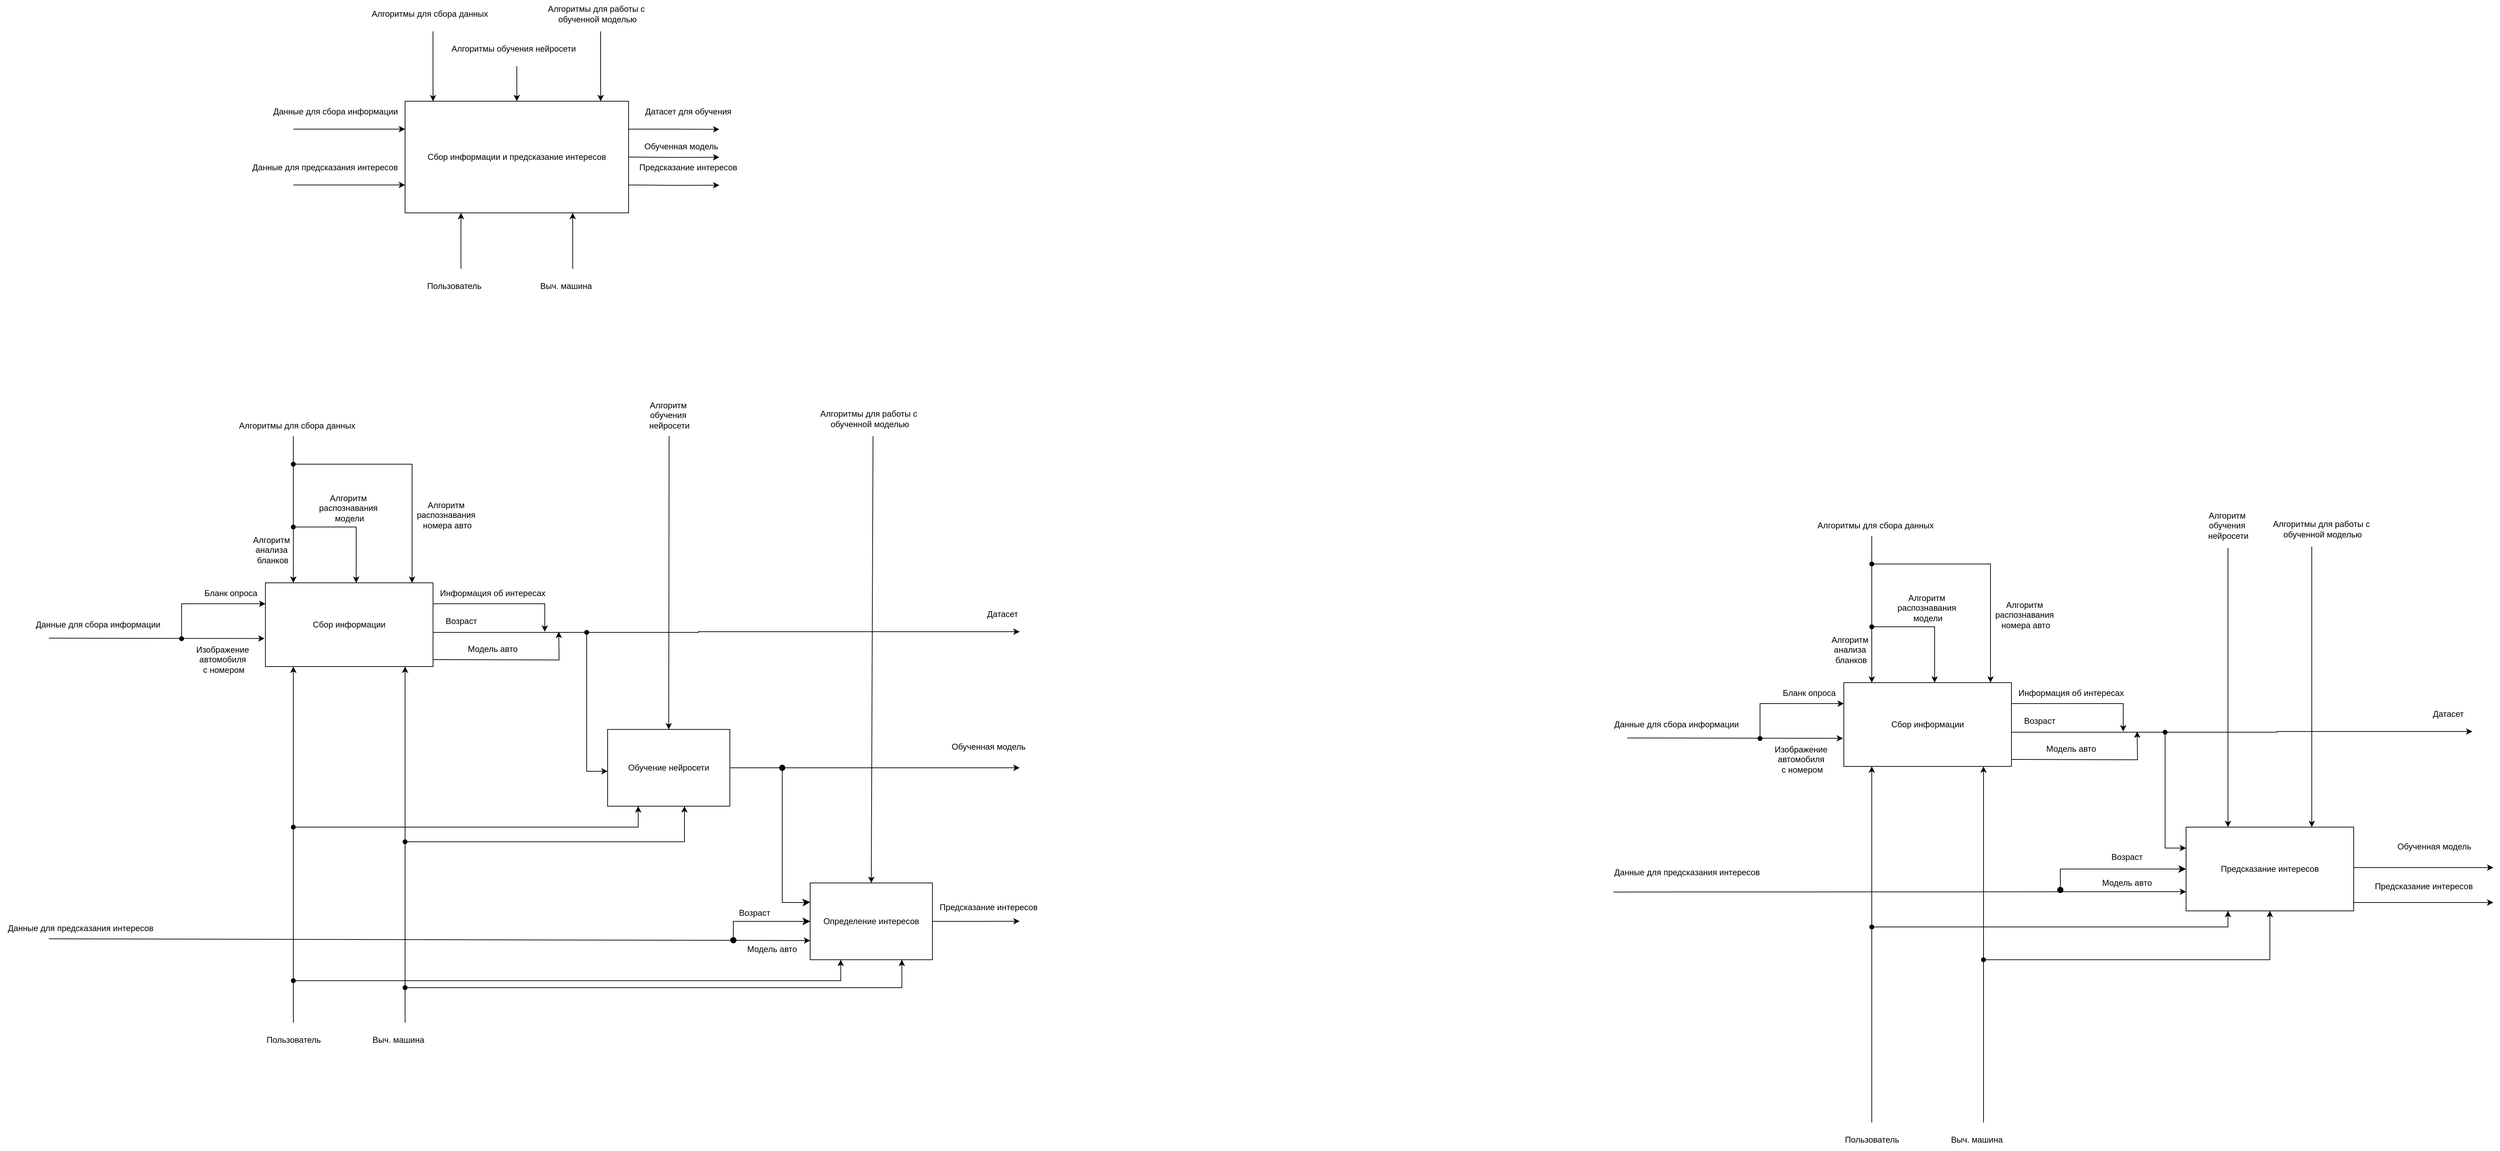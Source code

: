 <mxfile version="24.4.0" type="device">
  <diagram name="Страница — 1" id="x5KATh8yIhhtS0rBUDlr">
    <mxGraphModel dx="2230" dy="2077" grid="1" gridSize="10" guides="1" tooltips="1" connect="1" arrows="1" fold="1" page="1" pageScale="1" pageWidth="827" pageHeight="1169" math="0" shadow="0">
      <root>
        <mxCell id="0" />
        <mxCell id="1" parent="0" />
        <mxCell id="aHSWDcn9ubqMj4E0IClA-13" style="edgeStyle=orthogonalEdgeStyle;rounded=0;orthogonalLoop=1;jettySize=auto;html=1;exitX=1;exitY=0.25;exitDx=0;exitDy=0;" edge="1" parent="1" source="aHSWDcn9ubqMj4E0IClA-1">
          <mxGeometry relative="1" as="geometry">
            <mxPoint x="730" y="360.333" as="targetPoint" />
          </mxGeometry>
        </mxCell>
        <mxCell id="aHSWDcn9ubqMj4E0IClA-1" value="Сбор информации и предсказание интересов" style="rounded=0;whiteSpace=wrap;html=1;" vertex="1" parent="1">
          <mxGeometry x="280" y="320" width="320" height="160" as="geometry" />
        </mxCell>
        <mxCell id="aHSWDcn9ubqMj4E0IClA-2" value="" style="endArrow=classic;html=1;rounded=0;entryX=0;entryY=0.25;entryDx=0;entryDy=0;" edge="1" parent="1" target="aHSWDcn9ubqMj4E0IClA-1">
          <mxGeometry width="50" height="50" relative="1" as="geometry">
            <mxPoint x="120" y="360" as="sourcePoint" />
            <mxPoint x="170" y="310" as="targetPoint" />
          </mxGeometry>
        </mxCell>
        <mxCell id="aHSWDcn9ubqMj4E0IClA-4" value="Данные для сбора информации" style="text;html=1;align=center;verticalAlign=middle;resizable=0;points=[];autosize=1;strokeColor=none;fillColor=none;" vertex="1" parent="1">
          <mxGeometry x="80" y="320" width="200" height="30" as="geometry" />
        </mxCell>
        <mxCell id="aHSWDcn9ubqMj4E0IClA-5" value="" style="endArrow=classic;html=1;rounded=0;entryX=0;entryY=0.25;entryDx=0;entryDy=0;" edge="1" parent="1">
          <mxGeometry width="50" height="50" relative="1" as="geometry">
            <mxPoint x="120" y="440" as="sourcePoint" />
            <mxPoint x="280" y="440" as="targetPoint" />
          </mxGeometry>
        </mxCell>
        <mxCell id="aHSWDcn9ubqMj4E0IClA-6" value="Данные для предсказания интересов" style="text;html=1;align=center;verticalAlign=middle;resizable=0;points=[];autosize=1;strokeColor=none;fillColor=none;" vertex="1" parent="1">
          <mxGeometry x="50" y="400" width="230" height="30" as="geometry" />
        </mxCell>
        <mxCell id="aHSWDcn9ubqMj4E0IClA-7" value="" style="endArrow=classic;html=1;rounded=0;entryX=0.125;entryY=0.001;entryDx=0;entryDy=0;entryPerimeter=0;" edge="1" parent="1" target="aHSWDcn9ubqMj4E0IClA-1">
          <mxGeometry width="50" height="50" relative="1" as="geometry">
            <mxPoint x="320" y="220" as="sourcePoint" />
            <mxPoint x="340" y="70" as="targetPoint" />
          </mxGeometry>
        </mxCell>
        <mxCell id="aHSWDcn9ubqMj4E0IClA-8" value="Алгоритмы для сбора данных" style="text;html=1;align=center;verticalAlign=middle;resizable=0;points=[];autosize=1;strokeColor=none;fillColor=none;" vertex="1" parent="1">
          <mxGeometry x="220" y="180" width="190" height="30" as="geometry" />
        </mxCell>
        <mxCell id="aHSWDcn9ubqMj4E0IClA-9" value="" style="endArrow=classic;html=1;rounded=0;entryX=0.125;entryY=0.001;entryDx=0;entryDy=0;entryPerimeter=0;" edge="1" parent="1">
          <mxGeometry width="50" height="50" relative="1" as="geometry">
            <mxPoint x="440" y="270" as="sourcePoint" />
            <mxPoint x="440" y="320" as="targetPoint" />
          </mxGeometry>
        </mxCell>
        <mxCell id="aHSWDcn9ubqMj4E0IClA-10" value="Алгоритмы обучения нейросети" style="text;html=1;align=center;verticalAlign=middle;resizable=0;points=[];autosize=1;strokeColor=none;fillColor=none;" vertex="1" parent="1">
          <mxGeometry x="335" y="230" width="200" height="30" as="geometry" />
        </mxCell>
        <mxCell id="aHSWDcn9ubqMj4E0IClA-11" value="" style="endArrow=classic;html=1;rounded=0;entryX=0.125;entryY=0.001;entryDx=0;entryDy=0;entryPerimeter=0;" edge="1" parent="1">
          <mxGeometry width="50" height="50" relative="1" as="geometry">
            <mxPoint x="560" y="220" as="sourcePoint" />
            <mxPoint x="560" y="320" as="targetPoint" />
          </mxGeometry>
        </mxCell>
        <mxCell id="aHSWDcn9ubqMj4E0IClA-12" value="Алгоритмы для работы с&amp;nbsp;&lt;div&gt;обученной моделью&lt;/div&gt;" style="text;html=1;align=center;verticalAlign=middle;resizable=0;points=[];autosize=1;strokeColor=none;fillColor=none;" vertex="1" parent="1">
          <mxGeometry x="470" y="175" width="170" height="40" as="geometry" />
        </mxCell>
        <mxCell id="aHSWDcn9ubqMj4E0IClA-14" value="Датасет для обучения" style="text;html=1;align=center;verticalAlign=middle;resizable=0;points=[];autosize=1;strokeColor=none;fillColor=none;" vertex="1" parent="1">
          <mxGeometry x="610" y="320" width="150" height="30" as="geometry" />
        </mxCell>
        <mxCell id="aHSWDcn9ubqMj4E0IClA-15" style="edgeStyle=orthogonalEdgeStyle;rounded=0;orthogonalLoop=1;jettySize=auto;html=1;exitX=1;exitY=0.25;exitDx=0;exitDy=0;" edge="1" parent="1">
          <mxGeometry relative="1" as="geometry">
            <mxPoint x="730" y="440.333" as="targetPoint" />
            <mxPoint x="600" y="440" as="sourcePoint" />
          </mxGeometry>
        </mxCell>
        <mxCell id="aHSWDcn9ubqMj4E0IClA-16" value="Предсказание интересов" style="text;html=1;align=center;verticalAlign=middle;resizable=0;points=[];autosize=1;strokeColor=none;fillColor=none;" vertex="1" parent="1">
          <mxGeometry x="605" y="400" width="160" height="30" as="geometry" />
        </mxCell>
        <mxCell id="aHSWDcn9ubqMj4E0IClA-17" value="" style="endArrow=classic;html=1;rounded=0;entryX=0.25;entryY=1;entryDx=0;entryDy=0;" edge="1" parent="1" target="aHSWDcn9ubqMj4E0IClA-1">
          <mxGeometry width="50" height="50" relative="1" as="geometry">
            <mxPoint x="360" y="560" as="sourcePoint" />
            <mxPoint x="340" y="520" as="targetPoint" />
          </mxGeometry>
        </mxCell>
        <mxCell id="aHSWDcn9ubqMj4E0IClA-18" value="Пользователь" style="text;html=1;align=center;verticalAlign=middle;resizable=0;points=[];autosize=1;strokeColor=none;fillColor=none;" vertex="1" parent="1">
          <mxGeometry x="300" y="570" width="100" height="30" as="geometry" />
        </mxCell>
        <mxCell id="aHSWDcn9ubqMj4E0IClA-19" value="" style="endArrow=classic;html=1;rounded=0;entryX=0.25;entryY=1;entryDx=0;entryDy=0;" edge="1" parent="1">
          <mxGeometry width="50" height="50" relative="1" as="geometry">
            <mxPoint x="520" y="560" as="sourcePoint" />
            <mxPoint x="520" y="480" as="targetPoint" />
          </mxGeometry>
        </mxCell>
        <mxCell id="aHSWDcn9ubqMj4E0IClA-20" value="Выч. машина" style="text;html=1;align=center;verticalAlign=middle;resizable=0;points=[];autosize=1;strokeColor=none;fillColor=none;" vertex="1" parent="1">
          <mxGeometry x="460" y="570" width="100" height="30" as="geometry" />
        </mxCell>
        <mxCell id="aHSWDcn9ubqMj4E0IClA-34" style="edgeStyle=orthogonalEdgeStyle;rounded=0;orthogonalLoop=1;jettySize=auto;html=1;exitX=1;exitY=0.25;exitDx=0;exitDy=0;" edge="1" parent="1" source="aHSWDcn9ubqMj4E0IClA-21">
          <mxGeometry relative="1" as="geometry">
            <mxPoint x="480" y="1080" as="targetPoint" />
            <Array as="points">
              <mxPoint x="480" y="1040" />
            </Array>
          </mxGeometry>
        </mxCell>
        <mxCell id="aHSWDcn9ubqMj4E0IClA-21" value="Сбор информации" style="rounded=0;whiteSpace=wrap;html=1;" vertex="1" parent="1">
          <mxGeometry x="80" y="1010" width="240" height="120" as="geometry" />
        </mxCell>
        <mxCell id="aHSWDcn9ubqMj4E0IClA-22" value="" style="endArrow=classic;html=1;rounded=0;entryX=-0.005;entryY=0.665;entryDx=0;entryDy=0;entryPerimeter=0;" edge="1" parent="1" target="aHSWDcn9ubqMj4E0IClA-21">
          <mxGeometry width="50" height="50" relative="1" as="geometry">
            <mxPoint x="-230" y="1089.29" as="sourcePoint" />
            <mxPoint x="-70" y="1089.29" as="targetPoint" />
          </mxGeometry>
        </mxCell>
        <mxCell id="aHSWDcn9ubqMj4E0IClA-23" value="Данные для сбора информации" style="text;html=1;align=center;verticalAlign=middle;resizable=0;points=[];autosize=1;strokeColor=none;fillColor=none;" vertex="1" parent="1">
          <mxGeometry x="-260" y="1055" width="200" height="30" as="geometry" />
        </mxCell>
        <mxCell id="aHSWDcn9ubqMj4E0IClA-24" value="" style="endArrow=classic;html=1;rounded=0;startArrow=oval;startFill=1;edgeStyle=orthogonalEdgeStyle;entryX=0;entryY=0.25;entryDx=0;entryDy=0;" edge="1" parent="1" target="aHSWDcn9ubqMj4E0IClA-21">
          <mxGeometry width="50" height="50" relative="1" as="geometry">
            <mxPoint x="-40" y="1090" as="sourcePoint" />
            <mxPoint x="10" y="990" as="targetPoint" />
            <Array as="points">
              <mxPoint x="-40" y="1040" />
            </Array>
          </mxGeometry>
        </mxCell>
        <mxCell id="aHSWDcn9ubqMj4E0IClA-25" value="Бланк опроса" style="text;html=1;align=center;verticalAlign=middle;resizable=0;points=[];autosize=1;strokeColor=none;fillColor=none;" vertex="1" parent="1">
          <mxGeometry x="-20" y="1010" width="100" height="30" as="geometry" />
        </mxCell>
        <mxCell id="aHSWDcn9ubqMj4E0IClA-26" value="Изображение&amp;nbsp;&lt;div&gt;автомобиля&amp;nbsp;&lt;div&gt;с номером&lt;/div&gt;&lt;/div&gt;" style="text;html=1;align=center;verticalAlign=middle;resizable=0;points=[];autosize=1;strokeColor=none;fillColor=none;" vertex="1" parent="1">
          <mxGeometry x="-30" y="1090" width="100" height="60" as="geometry" />
        </mxCell>
        <mxCell id="aHSWDcn9ubqMj4E0IClA-27" value="" style="endArrow=classic;html=1;rounded=0;entryX=0.125;entryY=0.001;entryDx=0;entryDy=0;entryPerimeter=0;" edge="1" parent="1">
          <mxGeometry width="50" height="50" relative="1" as="geometry">
            <mxPoint x="120" y="800" as="sourcePoint" />
            <mxPoint x="120" y="1010" as="targetPoint" />
          </mxGeometry>
        </mxCell>
        <mxCell id="aHSWDcn9ubqMj4E0IClA-28" value="Алгоритмы для сбора данных" style="text;html=1;align=center;verticalAlign=middle;resizable=0;points=[];autosize=1;strokeColor=none;fillColor=none;" vertex="1" parent="1">
          <mxGeometry x="30" y="770" width="190" height="30" as="geometry" />
        </mxCell>
        <mxCell id="aHSWDcn9ubqMj4E0IClA-29" value="" style="endArrow=classic;html=1;rounded=0;startArrow=oval;startFill=1;edgeStyle=orthogonalEdgeStyle;" edge="1" parent="1">
          <mxGeometry width="50" height="50" relative="1" as="geometry">
            <mxPoint x="120" y="930" as="sourcePoint" />
            <mxPoint x="210" y="1010" as="targetPoint" />
            <Array as="points">
              <mxPoint x="210" y="930" />
              <mxPoint x="210" y="1010" />
            </Array>
          </mxGeometry>
        </mxCell>
        <mxCell id="aHSWDcn9ubqMj4E0IClA-30" value="" style="endArrow=classic;html=1;rounded=0;startArrow=oval;startFill=1;edgeStyle=orthogonalEdgeStyle;" edge="1" parent="1">
          <mxGeometry width="50" height="50" relative="1" as="geometry">
            <mxPoint x="120" y="840" as="sourcePoint" />
            <mxPoint x="290" y="1010" as="targetPoint" />
            <Array as="points">
              <mxPoint x="290" y="840" />
            </Array>
          </mxGeometry>
        </mxCell>
        <mxCell id="aHSWDcn9ubqMj4E0IClA-31" value="Алгоритм&amp;nbsp;&lt;div&gt;анализа&amp;nbsp;&lt;/div&gt;&lt;div&gt;бланков&lt;/div&gt;" style="text;html=1;align=center;verticalAlign=middle;resizable=0;points=[];autosize=1;strokeColor=none;fillColor=none;" vertex="1" parent="1">
          <mxGeometry x="50" y="933" width="80" height="60" as="geometry" />
        </mxCell>
        <mxCell id="aHSWDcn9ubqMj4E0IClA-32" value="Алгоритм&amp;nbsp;&lt;div&gt;распознавания&amp;nbsp;&lt;/div&gt;&lt;div&gt;модели&lt;/div&gt;" style="text;html=1;align=center;verticalAlign=middle;resizable=0;points=[];autosize=1;strokeColor=none;fillColor=none;" vertex="1" parent="1">
          <mxGeometry x="145" y="873" width="110" height="60" as="geometry" />
        </mxCell>
        <mxCell id="aHSWDcn9ubqMj4E0IClA-33" value="Алгоритм&amp;nbsp;&lt;div&gt;распознавания&amp;nbsp;&lt;/div&gt;&lt;div&gt;номера авто&lt;/div&gt;" style="text;html=1;align=center;verticalAlign=middle;resizable=0;points=[];autosize=1;strokeColor=none;fillColor=none;" vertex="1" parent="1">
          <mxGeometry x="285" y="883" width="110" height="60" as="geometry" />
        </mxCell>
        <mxCell id="aHSWDcn9ubqMj4E0IClA-35" value="Информация об интересах" style="text;html=1;align=center;verticalAlign=middle;resizable=0;points=[];autosize=1;strokeColor=none;fillColor=none;" vertex="1" parent="1">
          <mxGeometry x="320" y="1010" width="170" height="30" as="geometry" />
        </mxCell>
        <mxCell id="aHSWDcn9ubqMj4E0IClA-37" style="edgeStyle=orthogonalEdgeStyle;rounded=0;orthogonalLoop=1;jettySize=auto;html=1;exitX=1;exitY=0.25;exitDx=0;exitDy=0;" edge="1" parent="1">
          <mxGeometry relative="1" as="geometry">
            <mxPoint x="570" y="1280" as="targetPoint" />
            <mxPoint x="320" y="1080" as="sourcePoint" />
            <Array as="points">
              <mxPoint x="320" y="1081" />
              <mxPoint x="540" y="1081" />
              <mxPoint x="540" y="1280" />
            </Array>
          </mxGeometry>
        </mxCell>
        <mxCell id="aHSWDcn9ubqMj4E0IClA-38" value="Возраст" style="text;html=1;align=center;verticalAlign=middle;resizable=0;points=[];autosize=1;strokeColor=none;fillColor=none;" vertex="1" parent="1">
          <mxGeometry x="325" y="1050" width="70" height="30" as="geometry" />
        </mxCell>
        <mxCell id="aHSWDcn9ubqMj4E0IClA-39" style="edgeStyle=orthogonalEdgeStyle;rounded=0;orthogonalLoop=1;jettySize=auto;html=1;exitX=1;exitY=0.25;exitDx=0;exitDy=0;" edge="1" parent="1">
          <mxGeometry relative="1" as="geometry">
            <mxPoint x="500" y="1080" as="targetPoint" />
            <mxPoint x="320" y="1120" as="sourcePoint" />
          </mxGeometry>
        </mxCell>
        <mxCell id="aHSWDcn9ubqMj4E0IClA-40" value="Модель авто" style="text;html=1;align=center;verticalAlign=middle;resizable=0;points=[];autosize=1;strokeColor=none;fillColor=none;" vertex="1" parent="1">
          <mxGeometry x="360" y="1090" width="90" height="30" as="geometry" />
        </mxCell>
        <mxCell id="aHSWDcn9ubqMj4E0IClA-41" value="Датасет" style="text;html=1;align=center;verticalAlign=middle;resizable=0;points=[];autosize=1;strokeColor=none;fillColor=none;" vertex="1" parent="1">
          <mxGeometry x="1100" y="1040" width="70" height="30" as="geometry" />
        </mxCell>
        <mxCell id="aHSWDcn9ubqMj4E0IClA-42" value="" style="endArrow=classic;html=1;rounded=0;entryX=0.25;entryY=1;entryDx=0;entryDy=0;" edge="1" parent="1">
          <mxGeometry width="50" height="50" relative="1" as="geometry">
            <mxPoint x="120" y="1640" as="sourcePoint" />
            <mxPoint x="120" y="1130" as="targetPoint" />
          </mxGeometry>
        </mxCell>
        <mxCell id="aHSWDcn9ubqMj4E0IClA-43" value="Пользователь" style="text;html=1;align=center;verticalAlign=middle;resizable=0;points=[];autosize=1;strokeColor=none;fillColor=none;" vertex="1" parent="1">
          <mxGeometry x="70" y="1650" width="100" height="30" as="geometry" />
        </mxCell>
        <mxCell id="aHSWDcn9ubqMj4E0IClA-44" value="" style="endArrow=classic;html=1;rounded=0;entryX=0.25;entryY=1;entryDx=0;entryDy=0;" edge="1" parent="1">
          <mxGeometry width="50" height="50" relative="1" as="geometry">
            <mxPoint x="280" y="1640" as="sourcePoint" />
            <mxPoint x="280" y="1130" as="targetPoint" />
          </mxGeometry>
        </mxCell>
        <mxCell id="aHSWDcn9ubqMj4E0IClA-45" value="Выч. машина" style="text;html=1;align=center;verticalAlign=middle;resizable=0;points=[];autosize=1;strokeColor=none;fillColor=none;" vertex="1" parent="1">
          <mxGeometry x="220" y="1650" width="100" height="30" as="geometry" />
        </mxCell>
        <mxCell id="aHSWDcn9ubqMj4E0IClA-55" style="edgeStyle=orthogonalEdgeStyle;rounded=0;orthogonalLoop=1;jettySize=auto;html=1;exitX=1;exitY=0.5;exitDx=0;exitDy=0;" edge="1" parent="1" source="aHSWDcn9ubqMj4E0IClA-46">
          <mxGeometry relative="1" as="geometry">
            <mxPoint x="1160" y="1275" as="targetPoint" />
          </mxGeometry>
        </mxCell>
        <mxCell id="aHSWDcn9ubqMj4E0IClA-46" value="Обучение нейросети" style="rounded=0;whiteSpace=wrap;html=1;" vertex="1" parent="1">
          <mxGeometry x="570" y="1220" width="175" height="110" as="geometry" />
        </mxCell>
        <mxCell id="aHSWDcn9ubqMj4E0IClA-47" style="edgeStyle=orthogonalEdgeStyle;rounded=0;orthogonalLoop=1;jettySize=auto;html=1;exitX=1;exitY=0.25;exitDx=0;exitDy=0;startArrow=oval;startFill=1;" edge="1" parent="1">
          <mxGeometry relative="1" as="geometry">
            <mxPoint x="1160" y="1080" as="targetPoint" />
            <mxPoint x="540" y="1081" as="sourcePoint" />
            <Array as="points">
              <mxPoint x="700" y="1081" />
              <mxPoint x="1134" y="1080" />
            </Array>
          </mxGeometry>
        </mxCell>
        <mxCell id="aHSWDcn9ubqMj4E0IClA-48" value="" style="edgeStyle=none;orthogonalLoop=1;jettySize=auto;html=1;rounded=0;entryX=0.5;entryY=0;entryDx=0;entryDy=0;" edge="1" parent="1" target="aHSWDcn9ubqMj4E0IClA-46">
          <mxGeometry width="100" relative="1" as="geometry">
            <mxPoint x="658" y="800" as="sourcePoint" />
            <mxPoint x="690" y="950" as="targetPoint" />
            <Array as="points" />
          </mxGeometry>
        </mxCell>
        <mxCell id="aHSWDcn9ubqMj4E0IClA-49" value="Алгоритм&amp;nbsp;&lt;div&gt;обучения&amp;nbsp;&lt;/div&gt;&lt;div&gt;нейросети&lt;/div&gt;" style="text;html=1;align=center;verticalAlign=middle;resizable=0;points=[];autosize=1;strokeColor=none;fillColor=none;" vertex="1" parent="1">
          <mxGeometry x="617.5" y="740" width="80" height="60" as="geometry" />
        </mxCell>
        <mxCell id="aHSWDcn9ubqMj4E0IClA-50" style="edgeStyle=orthogonalEdgeStyle;rounded=0;orthogonalLoop=1;jettySize=auto;html=1;exitX=1;exitY=0.25;exitDx=0;exitDy=0;" edge="1" parent="1">
          <mxGeometry relative="1" as="geometry">
            <mxPoint x="730" y="400.333" as="targetPoint" />
            <mxPoint x="600" y="400" as="sourcePoint" />
          </mxGeometry>
        </mxCell>
        <mxCell id="aHSWDcn9ubqMj4E0IClA-51" value="Обученная модель" style="text;html=1;align=center;verticalAlign=middle;resizable=0;points=[];autosize=1;strokeColor=none;fillColor=none;" vertex="1" parent="1">
          <mxGeometry x="610" y="370" width="130" height="30" as="geometry" />
        </mxCell>
        <mxCell id="aHSWDcn9ubqMj4E0IClA-53" style="edgeStyle=orthogonalEdgeStyle;rounded=0;orthogonalLoop=1;jettySize=auto;html=1;startArrow=oval;startFill=1;entryX=0.25;entryY=1;entryDx=0;entryDy=0;" edge="1" parent="1" target="aHSWDcn9ubqMj4E0IClA-46">
          <mxGeometry relative="1" as="geometry">
            <mxPoint x="730" y="1360" as="targetPoint" />
            <mxPoint x="120" y="1360" as="sourcePoint" />
            <Array as="points">
              <mxPoint x="120" y="1360" />
              <mxPoint x="614" y="1360" />
            </Array>
          </mxGeometry>
        </mxCell>
        <mxCell id="aHSWDcn9ubqMj4E0IClA-54" style="edgeStyle=orthogonalEdgeStyle;rounded=0;orthogonalLoop=1;jettySize=auto;html=1;exitX=1;exitY=0.25;exitDx=0;exitDy=0;startArrow=oval;startFill=1;" edge="1" parent="1">
          <mxGeometry relative="1" as="geometry">
            <mxPoint x="680" y="1330" as="targetPoint" />
            <mxPoint x="280" y="1381" as="sourcePoint" />
            <Array as="points">
              <mxPoint x="680" y="1381" />
            </Array>
          </mxGeometry>
        </mxCell>
        <mxCell id="aHSWDcn9ubqMj4E0IClA-56" value="Обученная модель" style="text;html=1;align=center;verticalAlign=middle;resizable=0;points=[];autosize=1;strokeColor=none;fillColor=none;" vertex="1" parent="1">
          <mxGeometry x="1050" y="1230" width="130" height="30" as="geometry" />
        </mxCell>
        <mxCell id="aHSWDcn9ubqMj4E0IClA-64" style="edgeStyle=orthogonalEdgeStyle;rounded=0;orthogonalLoop=1;jettySize=auto;html=1;exitX=1;exitY=0.5;exitDx=0;exitDy=0;" edge="1" parent="1" source="aHSWDcn9ubqMj4E0IClA-57">
          <mxGeometry relative="1" as="geometry">
            <mxPoint x="1160" y="1494.862" as="targetPoint" />
          </mxGeometry>
        </mxCell>
        <mxCell id="aHSWDcn9ubqMj4E0IClA-57" value="Определение интересов" style="rounded=0;whiteSpace=wrap;html=1;" vertex="1" parent="1">
          <mxGeometry x="860" y="1440" width="175" height="110" as="geometry" />
        </mxCell>
        <mxCell id="aHSWDcn9ubqMj4E0IClA-58" value="" style="edgeStyle=segmentEdgeStyle;endArrow=classic;html=1;curved=0;rounded=0;endSize=8;startSize=8;sourcePerimeterSpacing=0;targetPerimeterSpacing=0;startArrow=oval;startFill=1;entryX=0;entryY=0.25;entryDx=0;entryDy=0;" edge="1" parent="1" target="aHSWDcn9ubqMj4E0IClA-57">
          <mxGeometry width="100" relative="1" as="geometry">
            <mxPoint x="820" y="1275" as="sourcePoint" />
            <mxPoint x="870" y="1405" as="targetPoint" />
            <Array as="points">
              <mxPoint x="820" y="1468" />
              <mxPoint x="850" y="1468" />
            </Array>
          </mxGeometry>
        </mxCell>
        <mxCell id="aHSWDcn9ubqMj4E0IClA-59" value="" style="endArrow=classic;html=1;rounded=0;entryX=0;entryY=0.75;entryDx=0;entryDy=0;" edge="1" parent="1" target="aHSWDcn9ubqMj4E0IClA-57">
          <mxGeometry width="50" height="50" relative="1" as="geometry">
            <mxPoint x="-230" y="1520" as="sourcePoint" />
            <mxPoint x="830" y="1514" as="targetPoint" />
          </mxGeometry>
        </mxCell>
        <mxCell id="aHSWDcn9ubqMj4E0IClA-60" value="Данные для предсказания интересов" style="text;html=1;align=center;verticalAlign=middle;resizable=0;points=[];autosize=1;strokeColor=none;fillColor=none;" vertex="1" parent="1">
          <mxGeometry x="-300" y="1490" width="230" height="30" as="geometry" />
        </mxCell>
        <mxCell id="aHSWDcn9ubqMj4E0IClA-61" value="" style="edgeStyle=segmentEdgeStyle;endArrow=classic;html=1;curved=0;rounded=0;endSize=8;startSize=8;sourcePerimeterSpacing=0;targetPerimeterSpacing=0;startArrow=oval;startFill=1;entryX=0;entryY=0.5;entryDx=0;entryDy=0;" edge="1" parent="1" target="aHSWDcn9ubqMj4E0IClA-57">
          <mxGeometry width="100" relative="1" as="geometry">
            <mxPoint x="750" y="1522" as="sourcePoint" />
            <mxPoint x="790" y="1715" as="targetPoint" />
            <Array as="points">
              <mxPoint x="750" y="1495" />
            </Array>
          </mxGeometry>
        </mxCell>
        <mxCell id="aHSWDcn9ubqMj4E0IClA-62" value="Возраст" style="text;html=1;align=center;verticalAlign=middle;resizable=0;points=[];autosize=1;strokeColor=none;fillColor=none;" vertex="1" parent="1">
          <mxGeometry x="745" y="1468" width="70" height="30" as="geometry" />
        </mxCell>
        <mxCell id="aHSWDcn9ubqMj4E0IClA-63" value="Модель авто" style="text;html=1;align=center;verticalAlign=middle;resizable=0;points=[];autosize=1;strokeColor=none;fillColor=none;" vertex="1" parent="1">
          <mxGeometry x="760" y="1520" width="90" height="30" as="geometry" />
        </mxCell>
        <mxCell id="aHSWDcn9ubqMj4E0IClA-65" value="Предсказание интересов" style="text;html=1;align=center;verticalAlign=middle;resizable=0;points=[];autosize=1;strokeColor=none;fillColor=none;" vertex="1" parent="1">
          <mxGeometry x="1035" y="1460" width="160" height="30" as="geometry" />
        </mxCell>
        <mxCell id="aHSWDcn9ubqMj4E0IClA-66" value="" style="endArrow=classic;html=1;rounded=0;entryX=0.5;entryY=0;entryDx=0;entryDy=0;" edge="1" parent="1" target="aHSWDcn9ubqMj4E0IClA-57">
          <mxGeometry width="50" height="50" relative="1" as="geometry">
            <mxPoint x="950" y="800" as="sourcePoint" />
            <mxPoint x="950" y="900" as="targetPoint" />
          </mxGeometry>
        </mxCell>
        <mxCell id="aHSWDcn9ubqMj4E0IClA-67" value="Алгоритмы для работы с&amp;nbsp;&lt;div&gt;обученной моделью&lt;/div&gt;" style="text;html=1;align=center;verticalAlign=middle;resizable=0;points=[];autosize=1;strokeColor=none;fillColor=none;" vertex="1" parent="1">
          <mxGeometry x="860" y="755" width="170" height="40" as="geometry" />
        </mxCell>
        <mxCell id="aHSWDcn9ubqMj4E0IClA-68" style="edgeStyle=orthogonalEdgeStyle;rounded=0;orthogonalLoop=1;jettySize=auto;html=1;startArrow=oval;startFill=1;entryX=0.25;entryY=1;entryDx=0;entryDy=0;" edge="1" parent="1" target="aHSWDcn9ubqMj4E0IClA-57">
          <mxGeometry relative="1" as="geometry">
            <mxPoint x="614" y="1550" as="targetPoint" />
            <mxPoint x="120" y="1580" as="sourcePoint" />
            <Array as="points">
              <mxPoint x="904" y="1580" />
            </Array>
          </mxGeometry>
        </mxCell>
        <mxCell id="aHSWDcn9ubqMj4E0IClA-69" style="edgeStyle=orthogonalEdgeStyle;rounded=0;orthogonalLoop=1;jettySize=auto;html=1;startArrow=oval;startFill=1;entryX=0.75;entryY=1;entryDx=0;entryDy=0;" edge="1" parent="1" target="aHSWDcn9ubqMj4E0IClA-57">
          <mxGeometry relative="1" as="geometry">
            <mxPoint x="1064" y="1560" as="targetPoint" />
            <mxPoint x="280" y="1590" as="sourcePoint" />
            <Array as="points">
              <mxPoint x="991" y="1590" />
            </Array>
          </mxGeometry>
        </mxCell>
        <mxCell id="aHSWDcn9ubqMj4E0IClA-70" style="edgeStyle=orthogonalEdgeStyle;rounded=0;orthogonalLoop=1;jettySize=auto;html=1;exitX=1;exitY=0.25;exitDx=0;exitDy=0;" edge="1" parent="1" source="aHSWDcn9ubqMj4E0IClA-71">
          <mxGeometry relative="1" as="geometry">
            <mxPoint x="2740" y="1223" as="targetPoint" />
            <Array as="points">
              <mxPoint x="2740" y="1183" />
            </Array>
          </mxGeometry>
        </mxCell>
        <mxCell id="aHSWDcn9ubqMj4E0IClA-71" value="Сбор информации" style="rounded=0;whiteSpace=wrap;html=1;" vertex="1" parent="1">
          <mxGeometry x="2340" y="1153" width="240" height="120" as="geometry" />
        </mxCell>
        <mxCell id="aHSWDcn9ubqMj4E0IClA-72" value="" style="endArrow=classic;html=1;rounded=0;entryX=-0.005;entryY=0.665;entryDx=0;entryDy=0;entryPerimeter=0;" edge="1" parent="1" target="aHSWDcn9ubqMj4E0IClA-71">
          <mxGeometry width="50" height="50" relative="1" as="geometry">
            <mxPoint x="2030" y="1232.29" as="sourcePoint" />
            <mxPoint x="2190" y="1232.29" as="targetPoint" />
          </mxGeometry>
        </mxCell>
        <mxCell id="aHSWDcn9ubqMj4E0IClA-73" value="Данные для сбора информации" style="text;html=1;align=center;verticalAlign=middle;resizable=0;points=[];autosize=1;strokeColor=none;fillColor=none;" vertex="1" parent="1">
          <mxGeometry x="2000" y="1198" width="200" height="30" as="geometry" />
        </mxCell>
        <mxCell id="aHSWDcn9ubqMj4E0IClA-74" value="" style="endArrow=classic;html=1;rounded=0;startArrow=oval;startFill=1;edgeStyle=orthogonalEdgeStyle;entryX=0;entryY=0.25;entryDx=0;entryDy=0;" edge="1" parent="1" target="aHSWDcn9ubqMj4E0IClA-71">
          <mxGeometry width="50" height="50" relative="1" as="geometry">
            <mxPoint x="2220" y="1233" as="sourcePoint" />
            <mxPoint x="2270" y="1133" as="targetPoint" />
            <Array as="points">
              <mxPoint x="2220" y="1183" />
            </Array>
          </mxGeometry>
        </mxCell>
        <mxCell id="aHSWDcn9ubqMj4E0IClA-75" value="Бланк опроса" style="text;html=1;align=center;verticalAlign=middle;resizable=0;points=[];autosize=1;strokeColor=none;fillColor=none;" vertex="1" parent="1">
          <mxGeometry x="2240" y="1153" width="100" height="30" as="geometry" />
        </mxCell>
        <mxCell id="aHSWDcn9ubqMj4E0IClA-76" value="Изображение&amp;nbsp;&lt;div&gt;автомобиля&amp;nbsp;&lt;div&gt;с номером&lt;/div&gt;&lt;/div&gt;" style="text;html=1;align=center;verticalAlign=middle;resizable=0;points=[];autosize=1;strokeColor=none;fillColor=none;" vertex="1" parent="1">
          <mxGeometry x="2230" y="1233" width="100" height="60" as="geometry" />
        </mxCell>
        <mxCell id="aHSWDcn9ubqMj4E0IClA-77" value="" style="endArrow=classic;html=1;rounded=0;entryX=0.125;entryY=0.001;entryDx=0;entryDy=0;entryPerimeter=0;" edge="1" parent="1">
          <mxGeometry width="50" height="50" relative="1" as="geometry">
            <mxPoint x="2380" y="943" as="sourcePoint" />
            <mxPoint x="2380" y="1153" as="targetPoint" />
          </mxGeometry>
        </mxCell>
        <mxCell id="aHSWDcn9ubqMj4E0IClA-78" value="Алгоритмы для сбора данных" style="text;html=1;align=center;verticalAlign=middle;resizable=0;points=[];autosize=1;strokeColor=none;fillColor=none;" vertex="1" parent="1">
          <mxGeometry x="2290" y="913" width="190" height="30" as="geometry" />
        </mxCell>
        <mxCell id="aHSWDcn9ubqMj4E0IClA-79" value="" style="endArrow=classic;html=1;rounded=0;startArrow=oval;startFill=1;edgeStyle=orthogonalEdgeStyle;" edge="1" parent="1">
          <mxGeometry width="50" height="50" relative="1" as="geometry">
            <mxPoint x="2380" y="1073" as="sourcePoint" />
            <mxPoint x="2470" y="1153" as="targetPoint" />
            <Array as="points">
              <mxPoint x="2470" y="1073" />
              <mxPoint x="2470" y="1153" />
            </Array>
          </mxGeometry>
        </mxCell>
        <mxCell id="aHSWDcn9ubqMj4E0IClA-80" value="" style="endArrow=classic;html=1;rounded=0;startArrow=oval;startFill=1;edgeStyle=orthogonalEdgeStyle;" edge="1" parent="1">
          <mxGeometry width="50" height="50" relative="1" as="geometry">
            <mxPoint x="2380" y="983" as="sourcePoint" />
            <mxPoint x="2550" y="1153" as="targetPoint" />
            <Array as="points">
              <mxPoint x="2550" y="983" />
            </Array>
          </mxGeometry>
        </mxCell>
        <mxCell id="aHSWDcn9ubqMj4E0IClA-81" value="Алгоритм&amp;nbsp;&lt;div&gt;анализа&amp;nbsp;&lt;/div&gt;&lt;div&gt;бланков&lt;/div&gt;" style="text;html=1;align=center;verticalAlign=middle;resizable=0;points=[];autosize=1;strokeColor=none;fillColor=none;" vertex="1" parent="1">
          <mxGeometry x="2310" y="1076" width="80" height="60" as="geometry" />
        </mxCell>
        <mxCell id="aHSWDcn9ubqMj4E0IClA-82" value="Алгоритм&amp;nbsp;&lt;div&gt;распознавания&amp;nbsp;&lt;/div&gt;&lt;div&gt;модели&lt;/div&gt;" style="text;html=1;align=center;verticalAlign=middle;resizable=0;points=[];autosize=1;strokeColor=none;fillColor=none;" vertex="1" parent="1">
          <mxGeometry x="2405" y="1016" width="110" height="60" as="geometry" />
        </mxCell>
        <mxCell id="aHSWDcn9ubqMj4E0IClA-83" value="Алгоритм&amp;nbsp;&lt;div&gt;распознавания&amp;nbsp;&lt;/div&gt;&lt;div&gt;номера авто&lt;/div&gt;" style="text;html=1;align=center;verticalAlign=middle;resizable=0;points=[];autosize=1;strokeColor=none;fillColor=none;" vertex="1" parent="1">
          <mxGeometry x="2545" y="1026" width="110" height="60" as="geometry" />
        </mxCell>
        <mxCell id="aHSWDcn9ubqMj4E0IClA-84" value="Информация об интересах" style="text;html=1;align=center;verticalAlign=middle;resizable=0;points=[];autosize=1;strokeColor=none;fillColor=none;" vertex="1" parent="1">
          <mxGeometry x="2580" y="1153" width="170" height="30" as="geometry" />
        </mxCell>
        <mxCell id="aHSWDcn9ubqMj4E0IClA-85" style="edgeStyle=orthogonalEdgeStyle;rounded=0;orthogonalLoop=1;jettySize=auto;html=1;exitX=1;exitY=0.25;exitDx=0;exitDy=0;entryX=0;entryY=0.25;entryDx=0;entryDy=0;" edge="1" parent="1" target="aHSWDcn9ubqMj4E0IClA-115">
          <mxGeometry relative="1" as="geometry">
            <mxPoint x="2830" y="1423" as="targetPoint" />
            <mxPoint x="2580" y="1223" as="sourcePoint" />
            <Array as="points">
              <mxPoint x="2580" y="1224" />
              <mxPoint x="2800" y="1224" />
              <mxPoint x="2800" y="1390" />
            </Array>
          </mxGeometry>
        </mxCell>
        <mxCell id="aHSWDcn9ubqMj4E0IClA-86" value="Возраст" style="text;html=1;align=center;verticalAlign=middle;resizable=0;points=[];autosize=1;strokeColor=none;fillColor=none;" vertex="1" parent="1">
          <mxGeometry x="2585" y="1193" width="70" height="30" as="geometry" />
        </mxCell>
        <mxCell id="aHSWDcn9ubqMj4E0IClA-87" style="edgeStyle=orthogonalEdgeStyle;rounded=0;orthogonalLoop=1;jettySize=auto;html=1;exitX=1;exitY=0.25;exitDx=0;exitDy=0;" edge="1" parent="1">
          <mxGeometry relative="1" as="geometry">
            <mxPoint x="2760" y="1223" as="targetPoint" />
            <mxPoint x="2580" y="1263" as="sourcePoint" />
          </mxGeometry>
        </mxCell>
        <mxCell id="aHSWDcn9ubqMj4E0IClA-88" value="Модель авто" style="text;html=1;align=center;verticalAlign=middle;resizable=0;points=[];autosize=1;strokeColor=none;fillColor=none;" vertex="1" parent="1">
          <mxGeometry x="2620" y="1233" width="90" height="30" as="geometry" />
        </mxCell>
        <mxCell id="aHSWDcn9ubqMj4E0IClA-89" value="Датасет" style="text;html=1;align=center;verticalAlign=middle;resizable=0;points=[];autosize=1;strokeColor=none;fillColor=none;" vertex="1" parent="1">
          <mxGeometry x="3170" y="1183" width="70" height="30" as="geometry" />
        </mxCell>
        <mxCell id="aHSWDcn9ubqMj4E0IClA-90" value="" style="endArrow=classic;html=1;rounded=0;entryX=0.25;entryY=1;entryDx=0;entryDy=0;" edge="1" parent="1">
          <mxGeometry width="50" height="50" relative="1" as="geometry">
            <mxPoint x="2380" y="1783" as="sourcePoint" />
            <mxPoint x="2380" y="1273" as="targetPoint" />
          </mxGeometry>
        </mxCell>
        <mxCell id="aHSWDcn9ubqMj4E0IClA-91" value="Пользователь" style="text;html=1;align=center;verticalAlign=middle;resizable=0;points=[];autosize=1;strokeColor=none;fillColor=none;" vertex="1" parent="1">
          <mxGeometry x="2330" y="1793" width="100" height="30" as="geometry" />
        </mxCell>
        <mxCell id="aHSWDcn9ubqMj4E0IClA-92" value="" style="endArrow=classic;html=1;rounded=0;entryX=0.25;entryY=1;entryDx=0;entryDy=0;" edge="1" parent="1">
          <mxGeometry width="50" height="50" relative="1" as="geometry">
            <mxPoint x="2540" y="1783" as="sourcePoint" />
            <mxPoint x="2540" y="1273" as="targetPoint" />
          </mxGeometry>
        </mxCell>
        <mxCell id="aHSWDcn9ubqMj4E0IClA-93" value="Выч. машина" style="text;html=1;align=center;verticalAlign=middle;resizable=0;points=[];autosize=1;strokeColor=none;fillColor=none;" vertex="1" parent="1">
          <mxGeometry x="2480" y="1793" width="100" height="30" as="geometry" />
        </mxCell>
        <mxCell id="aHSWDcn9ubqMj4E0IClA-94" style="edgeStyle=orthogonalEdgeStyle;rounded=0;orthogonalLoop=1;jettySize=auto;html=1;exitX=1;exitY=0.5;exitDx=0;exitDy=0;" edge="1" parent="1">
          <mxGeometry relative="1" as="geometry">
            <mxPoint x="3270" y="1418" as="targetPoint" />
            <mxPoint x="3005" y="1418" as="sourcePoint" />
          </mxGeometry>
        </mxCell>
        <mxCell id="aHSWDcn9ubqMj4E0IClA-96" style="edgeStyle=orthogonalEdgeStyle;rounded=0;orthogonalLoop=1;jettySize=auto;html=1;exitX=1;exitY=0.25;exitDx=0;exitDy=0;startArrow=oval;startFill=1;" edge="1" parent="1">
          <mxGeometry relative="1" as="geometry">
            <mxPoint x="3240" y="1223" as="targetPoint" />
            <mxPoint x="2800" y="1224" as="sourcePoint" />
            <Array as="points">
              <mxPoint x="2960" y="1224" />
              <mxPoint x="2960" y="1223" />
            </Array>
          </mxGeometry>
        </mxCell>
        <mxCell id="aHSWDcn9ubqMj4E0IClA-97" value="" style="edgeStyle=none;orthogonalLoop=1;jettySize=auto;html=1;rounded=0;entryX=0.25;entryY=0;entryDx=0;entryDy=0;" edge="1" parent="1" target="aHSWDcn9ubqMj4E0IClA-115">
          <mxGeometry width="100" relative="1" as="geometry">
            <mxPoint x="2890" y="960" as="sourcePoint" />
            <mxPoint x="2917.5" y="1363" as="targetPoint" />
            <Array as="points" />
          </mxGeometry>
        </mxCell>
        <mxCell id="aHSWDcn9ubqMj4E0IClA-98" value="Алгоритм&amp;nbsp;&lt;div&gt;обучения&amp;nbsp;&lt;/div&gt;&lt;div&gt;нейросети&lt;/div&gt;" style="text;html=1;align=center;verticalAlign=middle;resizable=0;points=[];autosize=1;strokeColor=none;fillColor=none;" vertex="1" parent="1">
          <mxGeometry x="2850" y="898" width="80" height="60" as="geometry" />
        </mxCell>
        <mxCell id="aHSWDcn9ubqMj4E0IClA-99" style="edgeStyle=orthogonalEdgeStyle;rounded=0;orthogonalLoop=1;jettySize=auto;html=1;startArrow=oval;startFill=1;entryX=0.25;entryY=1;entryDx=0;entryDy=0;" edge="1" parent="1" target="aHSWDcn9ubqMj4E0IClA-115">
          <mxGeometry relative="1" as="geometry">
            <mxPoint x="2873.75" y="1473" as="targetPoint" />
            <mxPoint x="2380" y="1503" as="sourcePoint" />
            <Array as="points">
              <mxPoint x="2890" y="1503" />
            </Array>
          </mxGeometry>
        </mxCell>
        <mxCell id="aHSWDcn9ubqMj4E0IClA-100" style="edgeStyle=orthogonalEdgeStyle;rounded=0;orthogonalLoop=1;jettySize=auto;html=1;startArrow=oval;startFill=1;entryX=0.5;entryY=1;entryDx=0;entryDy=0;" edge="1" parent="1" target="aHSWDcn9ubqMj4E0IClA-115">
          <mxGeometry relative="1" as="geometry">
            <mxPoint x="2940" y="1490" as="targetPoint" />
            <mxPoint x="2540" y="1550" as="sourcePoint" />
            <Array as="points">
              <mxPoint x="2540" y="1550" />
              <mxPoint x="2950" y="1550" />
            </Array>
          </mxGeometry>
        </mxCell>
        <mxCell id="aHSWDcn9ubqMj4E0IClA-101" value="Обученная модель" style="text;html=1;align=center;verticalAlign=middle;resizable=0;points=[];autosize=1;strokeColor=none;fillColor=none;" vertex="1" parent="1">
          <mxGeometry x="3120" y="1373" width="130" height="30" as="geometry" />
        </mxCell>
        <mxCell id="aHSWDcn9ubqMj4E0IClA-105" value="" style="endArrow=classic;html=1;rounded=0;entryX=0;entryY=0.75;entryDx=0;entryDy=0;" edge="1" parent="1">
          <mxGeometry width="50" height="50" relative="1" as="geometry">
            <mxPoint x="2010" y="1453" as="sourcePoint" />
            <mxPoint x="2830" y="1452.5" as="targetPoint" />
          </mxGeometry>
        </mxCell>
        <mxCell id="aHSWDcn9ubqMj4E0IClA-106" value="Данные для предсказания интересов" style="text;html=1;align=center;verticalAlign=middle;resizable=0;points=[];autosize=1;strokeColor=none;fillColor=none;" vertex="1" parent="1">
          <mxGeometry x="2000" y="1410" width="230" height="30" as="geometry" />
        </mxCell>
        <mxCell id="aHSWDcn9ubqMj4E0IClA-110" value="Предсказание интересов" style="text;html=1;align=center;verticalAlign=middle;resizable=0;points=[];autosize=1;strokeColor=none;fillColor=none;" vertex="1" parent="1">
          <mxGeometry x="3090" y="1430" width="160" height="30" as="geometry" />
        </mxCell>
        <mxCell id="aHSWDcn9ubqMj4E0IClA-111" value="" style="endArrow=classic;html=1;rounded=0;entryX=0.75;entryY=0;entryDx=0;entryDy=0;" edge="1" parent="1" target="aHSWDcn9ubqMj4E0IClA-115">
          <mxGeometry width="50" height="50" relative="1" as="geometry">
            <mxPoint x="3010" y="958" as="sourcePoint" />
            <mxPoint x="3020" y="1598" as="targetPoint" />
          </mxGeometry>
        </mxCell>
        <mxCell id="aHSWDcn9ubqMj4E0IClA-112" value="Алгоритмы для работы с&amp;nbsp;&lt;div&gt;обученной моделью&lt;/div&gt;" style="text;html=1;align=center;verticalAlign=middle;resizable=0;points=[];autosize=1;strokeColor=none;fillColor=none;" vertex="1" parent="1">
          <mxGeometry x="2940" y="913" width="170" height="40" as="geometry" />
        </mxCell>
        <mxCell id="aHSWDcn9ubqMj4E0IClA-115" value="Предсказание интересов" style="rounded=0;whiteSpace=wrap;html=1;" vertex="1" parent="1">
          <mxGeometry x="2830" y="1360" width="240" height="120" as="geometry" />
        </mxCell>
        <mxCell id="aHSWDcn9ubqMj4E0IClA-116" value="" style="edgeStyle=segmentEdgeStyle;endArrow=classic;html=1;curved=0;rounded=0;endSize=8;startSize=8;sourcePerimeterSpacing=0;targetPerimeterSpacing=0;entryX=0;entryY=0.5;entryDx=0;entryDy=0;startArrow=oval;startFill=1;" edge="1" parent="1" target="aHSWDcn9ubqMj4E0IClA-115">
          <mxGeometry width="100" relative="1" as="geometry">
            <mxPoint x="2650" y="1450" as="sourcePoint" />
            <mxPoint x="2720" y="1390" as="targetPoint" />
            <Array as="points">
              <mxPoint x="2650" y="1420" />
            </Array>
          </mxGeometry>
        </mxCell>
        <mxCell id="aHSWDcn9ubqMj4E0IClA-118" style="edgeStyle=orthogonalEdgeStyle;rounded=0;orthogonalLoop=1;jettySize=auto;html=1;exitX=1;exitY=0.5;exitDx=0;exitDy=0;" edge="1" parent="1">
          <mxGeometry relative="1" as="geometry">
            <mxPoint x="3270" y="1468" as="targetPoint" />
            <mxPoint x="3069" y="1468" as="sourcePoint" />
          </mxGeometry>
        </mxCell>
        <mxCell id="aHSWDcn9ubqMj4E0IClA-119" value="Возраст" style="text;html=1;align=center;verticalAlign=middle;resizable=0;points=[];autosize=1;strokeColor=none;fillColor=none;" vertex="1" parent="1">
          <mxGeometry x="2710" y="1388" width="70" height="30" as="geometry" />
        </mxCell>
        <mxCell id="aHSWDcn9ubqMj4E0IClA-120" value="Модель авто" style="text;html=1;align=center;verticalAlign=middle;resizable=0;points=[];autosize=1;strokeColor=none;fillColor=none;" vertex="1" parent="1">
          <mxGeometry x="2700" y="1425" width="90" height="30" as="geometry" />
        </mxCell>
      </root>
    </mxGraphModel>
  </diagram>
</mxfile>
